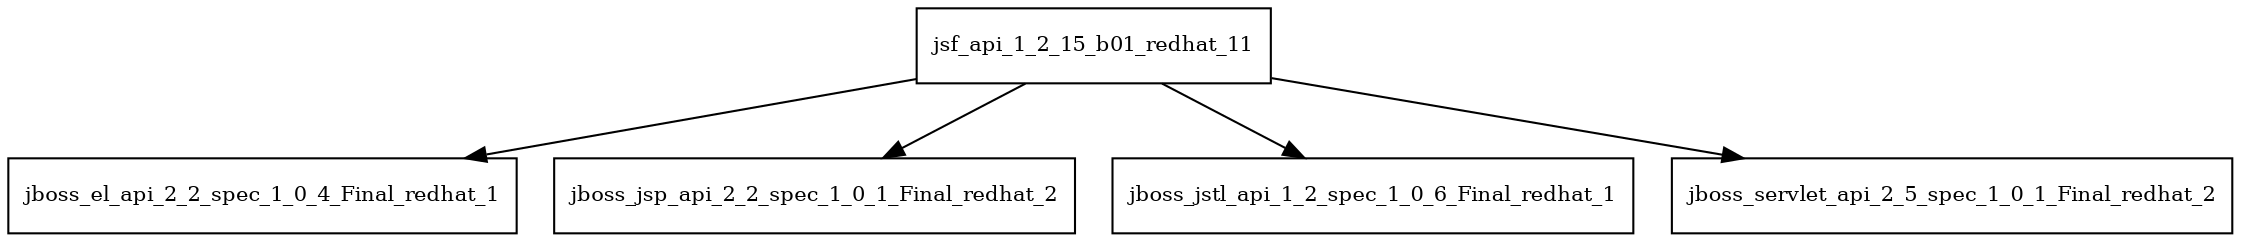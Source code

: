 digraph jsf_api_1_2_15_b01_redhat_11_dependencies {
  node [shape = box, fontsize=10.0];
  jsf_api_1_2_15_b01_redhat_11 -> jboss_el_api_2_2_spec_1_0_4_Final_redhat_1;
  jsf_api_1_2_15_b01_redhat_11 -> jboss_jsp_api_2_2_spec_1_0_1_Final_redhat_2;
  jsf_api_1_2_15_b01_redhat_11 -> jboss_jstl_api_1_2_spec_1_0_6_Final_redhat_1;
  jsf_api_1_2_15_b01_redhat_11 -> jboss_servlet_api_2_5_spec_1_0_1_Final_redhat_2;
}
